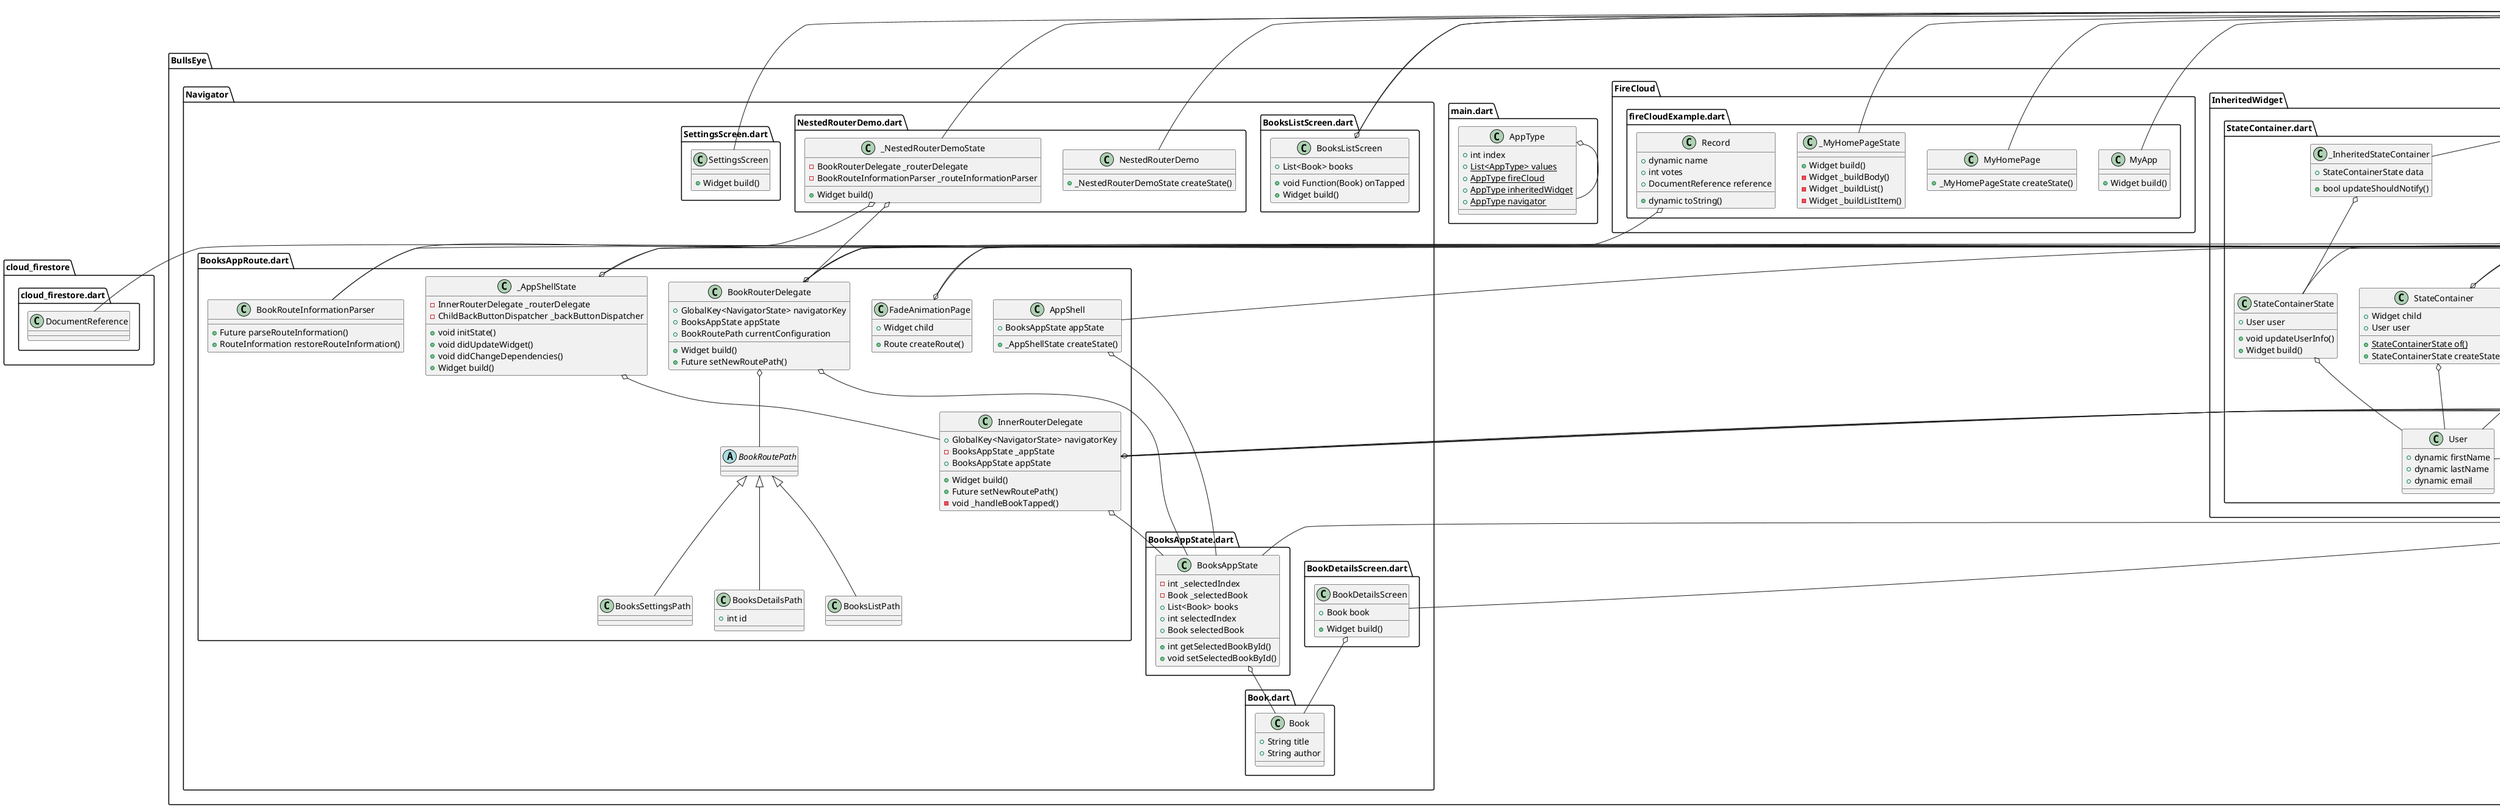 @startuml
set namespaceSeparator ::

class "BullsEye::InheritedWidget::HomeScreen.dart::TodoApp" {
  +Widget build()
}

"flutter::src::widgets::framework.dart::StatelessWidget" <|-- "BullsEye::InheritedWidget::HomeScreen.dart::TodoApp"

class "BullsEye::InheritedWidget::HomeScreen.dart::HomeScreen" {
  +HomeScreenState createState()
}

"flutter::src::widgets::framework.dart::StatefulWidget" <|-- "BullsEye::InheritedWidget::HomeScreen.dart::HomeScreen"

class "BullsEye::InheritedWidget::HomeScreen.dart::HomeScreenState" {
  +User user
  -Widget _userInfo
  -Widget _logInPrompt
  -void _updateUser()
  +Widget build()
}

"BullsEye::InheritedWidget::HomeScreen.dart::HomeScreenState" o-- "BullsEye::InheritedWidget::StateContainer.dart::User"
"BullsEye::InheritedWidget::HomeScreen.dart::HomeScreenState" o-- "flutter::src::widgets::framework.dart::Widget"
"flutter::src::widgets::framework.dart::State<T>" <|-- "BullsEye::InheritedWidget::HomeScreen.dart::HomeScreenState"

class "BullsEye::InheritedWidget::StateContainer.dart::User" {
  +dynamic firstName
  +dynamic lastName
  +dynamic email
}

class "BullsEye::InheritedWidget::StateContainer.dart::StateContainer" {
  +Widget child
  +User user
  {static} +StateContainerState of()
  +StateContainerState createState()
}

"BullsEye::InheritedWidget::StateContainer.dart::StateContainer" o-- "flutter::src::widgets::framework.dart::Widget"
"BullsEye::InheritedWidget::StateContainer.dart::StateContainer" o-- "BullsEye::InheritedWidget::StateContainer.dart::User"
"flutter::src::widgets::framework.dart::StatefulWidget" <|-- "BullsEye::InheritedWidget::StateContainer.dart::StateContainer"

class "BullsEye::InheritedWidget::StateContainer.dart::StateContainerState" {
  +User user
  +void updateUserInfo()
  +Widget build()
}

"BullsEye::InheritedWidget::StateContainer.dart::StateContainerState" o-- "BullsEye::InheritedWidget::StateContainer.dart::User"
"flutter::src::widgets::framework.dart::State<T>" <|-- "BullsEye::InheritedWidget::StateContainer.dart::StateContainerState"

class "BullsEye::InheritedWidget::StateContainer.dart::_InheritedStateContainer" {
  +StateContainerState data
  +bool updateShouldNotify()
}

"BullsEye::InheritedWidget::StateContainer.dart::_InheritedStateContainer" o-- "BullsEye::InheritedWidget::StateContainer.dart::StateContainerState"
"flutter::src::widgets::framework.dart::InheritedWidget" <|-- "BullsEye::InheritedWidget::StateContainer.dart::_InheritedStateContainer"

class "BullsEye::InheritedWidget::UpdateUserScreen.dart::UpdateUserScreen" {
  {static} +GlobalKey<FormState> formKey
  {static} +GlobalKey<FormFieldState> firstNameKey
  {static} +GlobalKey<FormFieldState> lastNameKey
  {static} +GlobalKey<FormFieldState> emailKey
  +User user
  +Widget build()
}

"BullsEye::InheritedWidget::UpdateUserScreen.dart::UpdateUserScreen" o-- "flutter::src::widgets::framework.dart::GlobalKey<FormState>"
"BullsEye::InheritedWidget::UpdateUserScreen.dart::UpdateUserScreen" o-- "flutter::src::widgets::framework.dart::GlobalKey<FormFieldState>"
"BullsEye::InheritedWidget::UpdateUserScreen.dart::UpdateUserScreen" o-- "BullsEye::InheritedWidget::StateContainer.dart::User"
"flutter::src::widgets::framework.dart::StatelessWidget" <|-- "BullsEye::InheritedWidget::UpdateUserScreen.dart::UpdateUserScreen"

class "BullsEye::FireCloud::fireCloudExample.dart::MyApp" {
  +Widget build()
}

"flutter::src::widgets::framework.dart::StatelessWidget" <|-- "BullsEye::FireCloud::fireCloudExample.dart::MyApp"

class "BullsEye::FireCloud::fireCloudExample.dart::MyHomePage" {
  +_MyHomePageState createState()
}

"flutter::src::widgets::framework.dart::StatefulWidget" <|-- "BullsEye::FireCloud::fireCloudExample.dart::MyHomePage"

class "BullsEye::FireCloud::fireCloudExample.dart::_MyHomePageState" {
  +Widget build()
  -Widget _buildBody()
  -Widget _buildList()
  -Widget _buildListItem()
}

"flutter::src::widgets::framework.dart::State<T>" <|-- "BullsEye::FireCloud::fireCloudExample.dart::_MyHomePageState"

class "BullsEye::FireCloud::fireCloudExample.dart::Record" {
  +dynamic name
  +int votes
  +DocumentReference reference
  +dynamic toString()
}

"BullsEye::FireCloud::fireCloudExample.dart::Record" o-- "cloud_firestore::cloud_firestore.dart::DocumentReference"

class "BullsEye::main.dart::AppType" {
  +int index
  {static} +List<AppType> values
  {static} +AppType fireCloud
  {static} +AppType inheritedWidget
  {static} +AppType navigator
}

"BullsEye::main.dart::AppType" o-- "BullsEye::main.dart::AppType"

class "BullsEye::Navigator::BooksAppState.dart::BooksAppState" {
  -int _selectedIndex
  -Book _selectedBook
  +List<Book> books
  +int selectedIndex
  +Book selectedBook
  +int getSelectedBookById()
  +void setSelectedBookById()
}

"BullsEye::Navigator::BooksAppState.dart::BooksAppState" o-- "BullsEye::Navigator::Book.dart::Book"
"flutter::src::foundation::change_notifier.dart::ChangeNotifier" <|-- "BullsEye::Navigator::BooksAppState.dart::BooksAppState"

class "BullsEye::Navigator::BooksListScreen.dart::BooksListScreen" {
  +List<Book> books
  +void Function(Book) onTapped
  +Widget build()
}

"BullsEye::Navigator::BooksListScreen.dart::BooksListScreen" o-- "flutter::src::foundation::basic_types.dart::void Function(Book)"
"flutter::src::widgets::framework.dart::StatelessWidget" <|-- "BullsEye::Navigator::BooksListScreen.dart::BooksListScreen"

class "BullsEye::Navigator::BookDetailsScreen.dart::BookDetailsScreen" {
  +Book book
  +Widget build()
}

"BullsEye::Navigator::BookDetailsScreen.dart::BookDetailsScreen" o-- "BullsEye::Navigator::Book.dart::Book"
"flutter::src::widgets::framework.dart::StatelessWidget" <|-- "BullsEye::Navigator::BookDetailsScreen.dart::BookDetailsScreen"

class "BullsEye::Navigator::Book.dart::Book" {
  +String title
  +String author
}

class "BullsEye::Navigator::NestedRouterDemo.dart::NestedRouterDemo" {
  +_NestedRouterDemoState createState()
}

"flutter::src::widgets::framework.dart::StatefulWidget" <|-- "BullsEye::Navigator::NestedRouterDemo.dart::NestedRouterDemo"

class "BullsEye::Navigator::NestedRouterDemo.dart::_NestedRouterDemoState" {
  -BookRouterDelegate _routerDelegate
  -BookRouteInformationParser _routeInformationParser
  +Widget build()
}

"BullsEye::Navigator::NestedRouterDemo.dart::_NestedRouterDemoState" o-- "BullsEye::Navigator::BooksAppRoute.dart::BookRouterDelegate"
"BullsEye::Navigator::NestedRouterDemo.dart::_NestedRouterDemoState" o-- "BullsEye::Navigator::BooksAppRoute.dart::BookRouteInformationParser"
"flutter::src::widgets::framework.dart::State<T>" <|-- "BullsEye::Navigator::NestedRouterDemo.dart::_NestedRouterDemoState"

class "BullsEye::Navigator::BooksAppRoute.dart::BookRouteInformationParser" {
  +Future parseRouteInformation()
  +RouteInformation restoreRouteInformation()
}

"flutter::src::widgets::router.dart::RouteInformationParser<T>" <|-- "BullsEye::Navigator::BooksAppRoute.dart::BookRouteInformationParser"

class "BullsEye::Navigator::BooksAppRoute.dart::BookRouterDelegate" {
  +GlobalKey<NavigatorState> navigatorKey
  +BooksAppState appState
  +BookRoutePath currentConfiguration
  +Widget build()
  +Future setNewRoutePath()
}

"BullsEye::Navigator::BooksAppRoute.dart::BookRouterDelegate" o-- "flutter::src::widgets::framework.dart::GlobalKey<NavigatorState>"
"BullsEye::Navigator::BooksAppRoute.dart::BookRouterDelegate" o-- "BullsEye::Navigator::BooksAppState.dart::BooksAppState"
"BullsEye::Navigator::BooksAppRoute.dart::BookRouterDelegate" o-- "BullsEye::Navigator::BooksAppRoute.dart::BookRoutePath"
"flutter::src::widgets::router.dart::RouterDelegate<T>" <|-- "BullsEye::Navigator::BooksAppRoute.dart::BookRouterDelegate"
"flutter::src::foundation::change_notifier.dart::ChangeNotifier" <|-- "BullsEye::Navigator::BooksAppRoute.dart::BookRouterDelegate"
"flutter::src::widgets::router.dart::PopNavigatorRouterDelegateMixin<T>" <|-- "BullsEye::Navigator::BooksAppRoute.dart::BookRouterDelegate"

abstract class "BullsEye::Navigator::BooksAppRoute.dart::BookRoutePath" {
}

class "BullsEye::Navigator::BooksAppRoute.dart::BooksListPath" {
}

"BullsEye::Navigator::BooksAppRoute.dart::BookRoutePath" <|-- "BullsEye::Navigator::BooksAppRoute.dart::BooksListPath"

class "BullsEye::Navigator::BooksAppRoute.dart::BooksSettingsPath" {
}

"BullsEye::Navigator::BooksAppRoute.dart::BookRoutePath" <|-- "BullsEye::Navigator::BooksAppRoute.dart::BooksSettingsPath"

class "BullsEye::Navigator::BooksAppRoute.dart::BooksDetailsPath" {
  +int id
}

"BullsEye::Navigator::BooksAppRoute.dart::BookRoutePath" <|-- "BullsEye::Navigator::BooksAppRoute.dart::BooksDetailsPath"

class "BullsEye::Navigator::BooksAppRoute.dart::AppShell" {
  +BooksAppState appState
  +_AppShellState createState()
}

"BullsEye::Navigator::BooksAppRoute.dart::AppShell" o-- "BullsEye::Navigator::BooksAppState.dart::BooksAppState"
"flutter::src::widgets::framework.dart::StatefulWidget" <|-- "BullsEye::Navigator::BooksAppRoute.dart::AppShell"

class "BullsEye::Navigator::BooksAppRoute.dart::_AppShellState" {
  -InnerRouterDelegate _routerDelegate
  -ChildBackButtonDispatcher _backButtonDispatcher
  +void initState()
  +void didUpdateWidget()
  +void didChangeDependencies()
  +Widget build()
}

"BullsEye::Navigator::BooksAppRoute.dart::_AppShellState" o-- "BullsEye::Navigator::BooksAppRoute.dart::InnerRouterDelegate"
"BullsEye::Navigator::BooksAppRoute.dart::_AppShellState" o-- "flutter::src::widgets::router.dart::ChildBackButtonDispatcher"
"flutter::src::widgets::framework.dart::State<T>" <|-- "BullsEye::Navigator::BooksAppRoute.dart::_AppShellState"

class "BullsEye::Navigator::BooksAppRoute.dart::InnerRouterDelegate" {
  +GlobalKey<NavigatorState> navigatorKey
  -BooksAppState _appState
  +BooksAppState appState
  +Widget build()
  +Future setNewRoutePath()
  -void _handleBookTapped()
}

"BullsEye::Navigator::BooksAppRoute.dart::InnerRouterDelegate" o-- "flutter::src::widgets::framework.dart::GlobalKey<NavigatorState>"
"BullsEye::Navigator::BooksAppRoute.dart::InnerRouterDelegate" o-- "BullsEye::Navigator::BooksAppState.dart::BooksAppState"
"flutter::src::widgets::router.dart::RouterDelegate<T>" <|-- "BullsEye::Navigator::BooksAppRoute.dart::InnerRouterDelegate"
"flutter::src::foundation::change_notifier.dart::ChangeNotifier" <|-- "BullsEye::Navigator::BooksAppRoute.dart::InnerRouterDelegate"
"flutter::src::widgets::router.dart::PopNavigatorRouterDelegateMixin<T>" <|-- "BullsEye::Navigator::BooksAppRoute.dart::InnerRouterDelegate"

class "BullsEye::Navigator::BooksAppRoute.dart::FadeAnimationPage" {
  +Widget child
  +Route createRoute()
}

"BullsEye::Navigator::BooksAppRoute.dart::FadeAnimationPage" o-- "flutter::src::widgets::framework.dart::Widget"
"flutter::src::widgets::navigator.dart::Page<T>" <|-- "BullsEye::Navigator::BooksAppRoute.dart::FadeAnimationPage"

class "BullsEye::Navigator::SettingsScreen.dart::SettingsScreen" {
  +Widget build()
}
"flutter::src::widgets::framework.dart::StatelessWidget" <|-- "BullsEye::Navigator::SettingsScreen.dart::SettingsScreen"
@enduml


